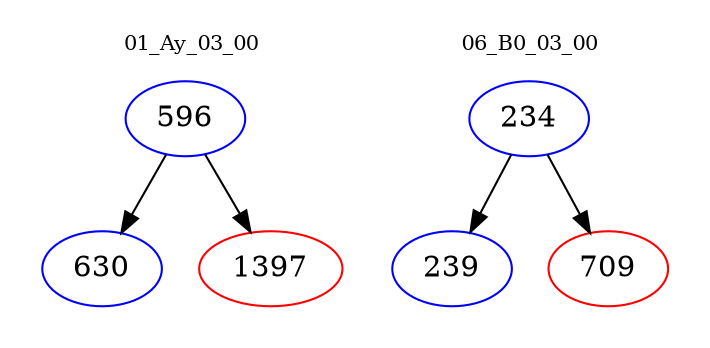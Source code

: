digraph{
subgraph cluster_0 {
color = white
label = "01_Ay_03_00";
fontsize=10;
T0_596 [label="596", color="blue"]
T0_596 -> T0_630 [color="black"]
T0_630 [label="630", color="blue"]
T0_596 -> T0_1397 [color="black"]
T0_1397 [label="1397", color="red"]
}
subgraph cluster_1 {
color = white
label = "06_B0_03_00";
fontsize=10;
T1_234 [label="234", color="blue"]
T1_234 -> T1_239 [color="black"]
T1_239 [label="239", color="blue"]
T1_234 -> T1_709 [color="black"]
T1_709 [label="709", color="red"]
}
}
